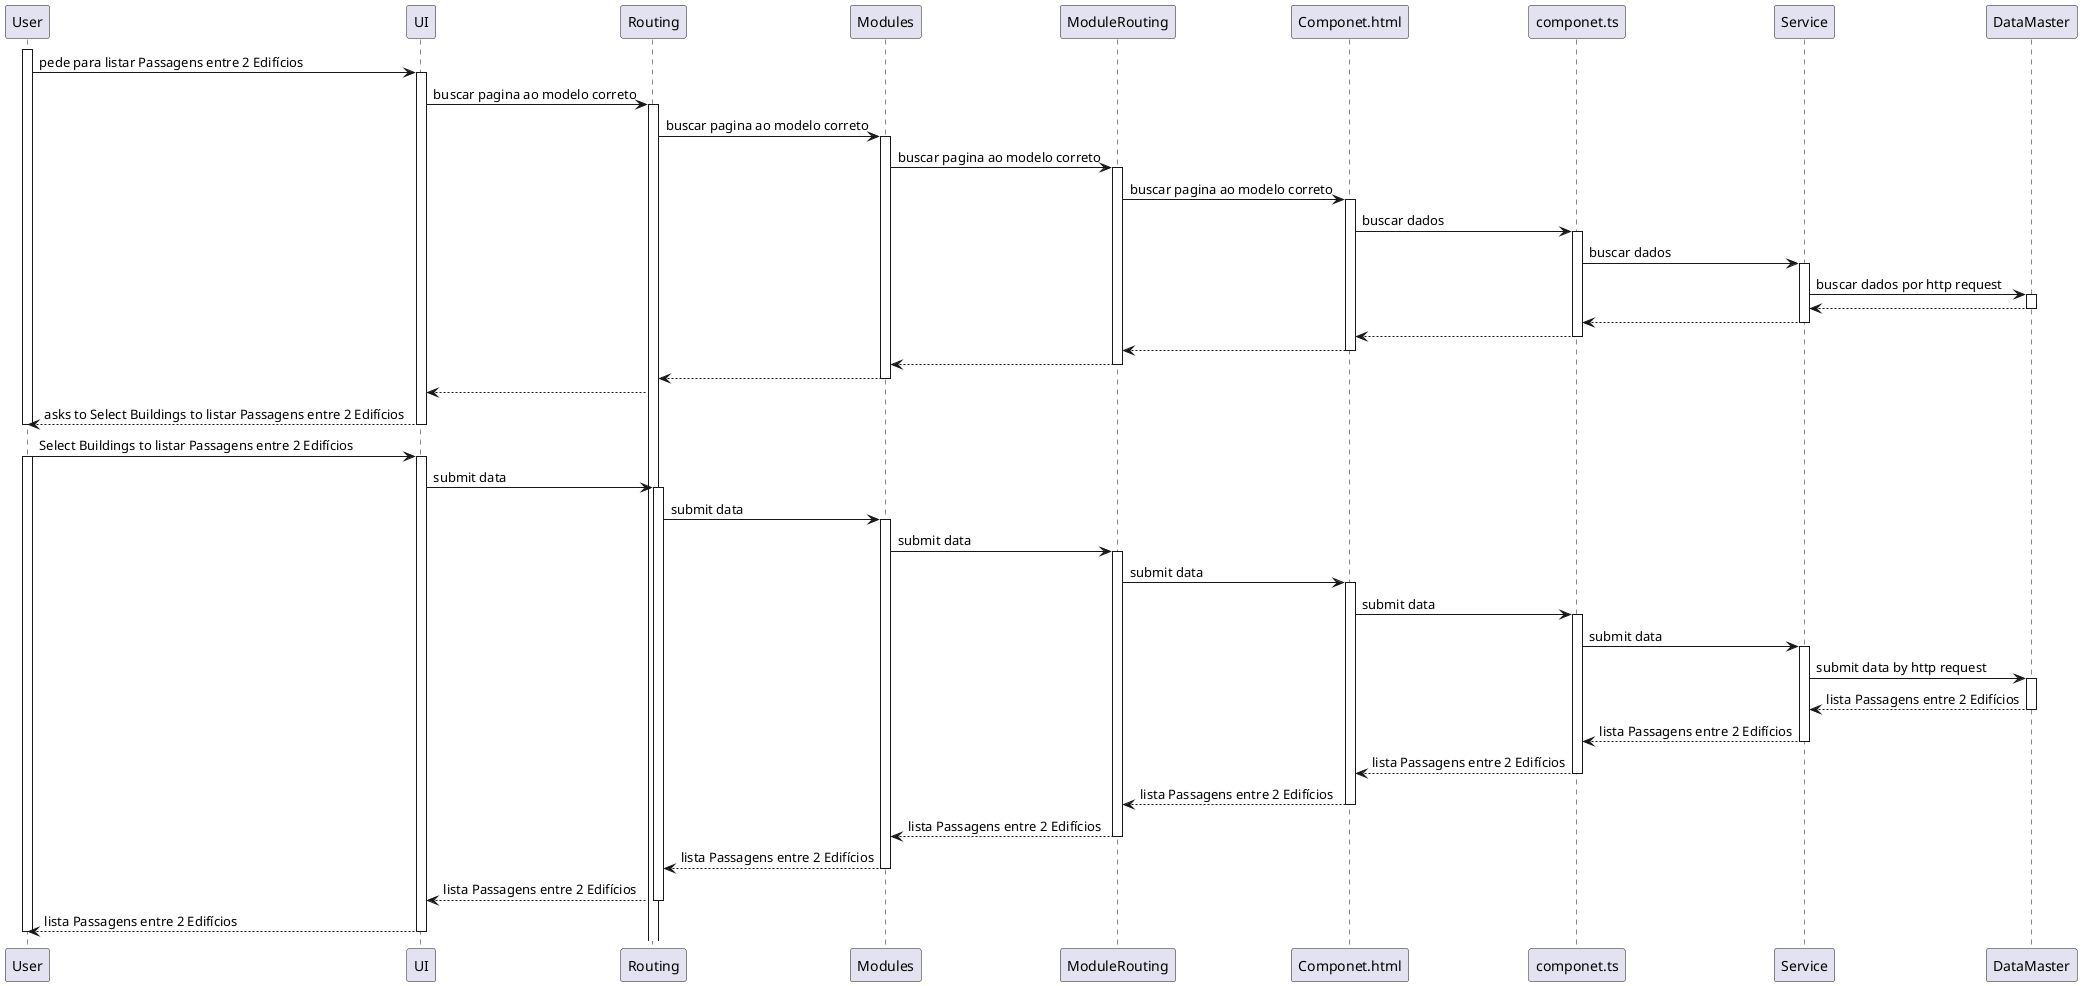 @startuml
participant "User" as user
participant "UI" as UI
participant "Routing" as ROUT
participant "Modules" as Model
participant "ModuleRouting" as ModelRouting
participant "Componet.html" as html
participant "componet.ts" as data 
participant "Service" as service
participant "DataMaster" as Master
activate user
user -> UI : pede para listar Passagens entre 2 Edifícios
activate UI
UI -> ROUT : buscar pagina ao modelo correto
activate ROUT
ROUT -> Model : buscar pagina ao modelo correto
activate Model
Model -> ModelRouting : buscar pagina ao modelo correto
activate ModelRouting
ModelRouting -> html : buscar pagina ao modelo correto
activate html
html -> data : buscar dados
activate data
data -> service : buscar dados
activate service
service -> Master : buscar dados por http request
activate Master
Master --> service 
deactivate Master
service --> data

deactivate service
data --> html
deactivate data
html --> ModelRouting
deactivate html
ModelRouting --> Model
deactivate ModelRouting
Model --> ROUT
deactivate Model
ROUT --> UI
UI --> user: asks to Select Buildings to listar Passagens entre 2 Edifícios
deactivate UI
deactivate user

user -> UI : Select Buildings to listar Passagens entre 2 Edifícios
activate user
activate UI
UI -> ROUT : submit data 
activate ROUT
ROUT -> Model : submit data
activate Model
Model -> ModelRouting : submit data
activate ModelRouting
ModelRouting -> html : submit data
activate html
html -> data : submit data
activate data
data -> service : submit data
activate service
service -> Master : submit data by http request
activate Master
Master --> service: lista Passagens entre 2 Edifícios
deactivate Master
service --> data: lista Passagens entre 2 Edifícios
deactivate service
data --> html: lista Passagens entre 2 Edifícios
deactivate data
html --> ModelRouting: lista Passagens entre 2 Edifícios
deactivate html
ModelRouting --> Model: lista Passagens entre 2 Edifícios
deactivate ModelRouting
Model --> ROUT: lista Passagens entre 2 Edifícios
deactivate Model
ROUT --> UI: lista Passagens entre 2 Edifícios
deactivate ROUT
UI --> user: lista Passagens entre 2 Edifícios
deactivate UI
deactivate user

@enduml
